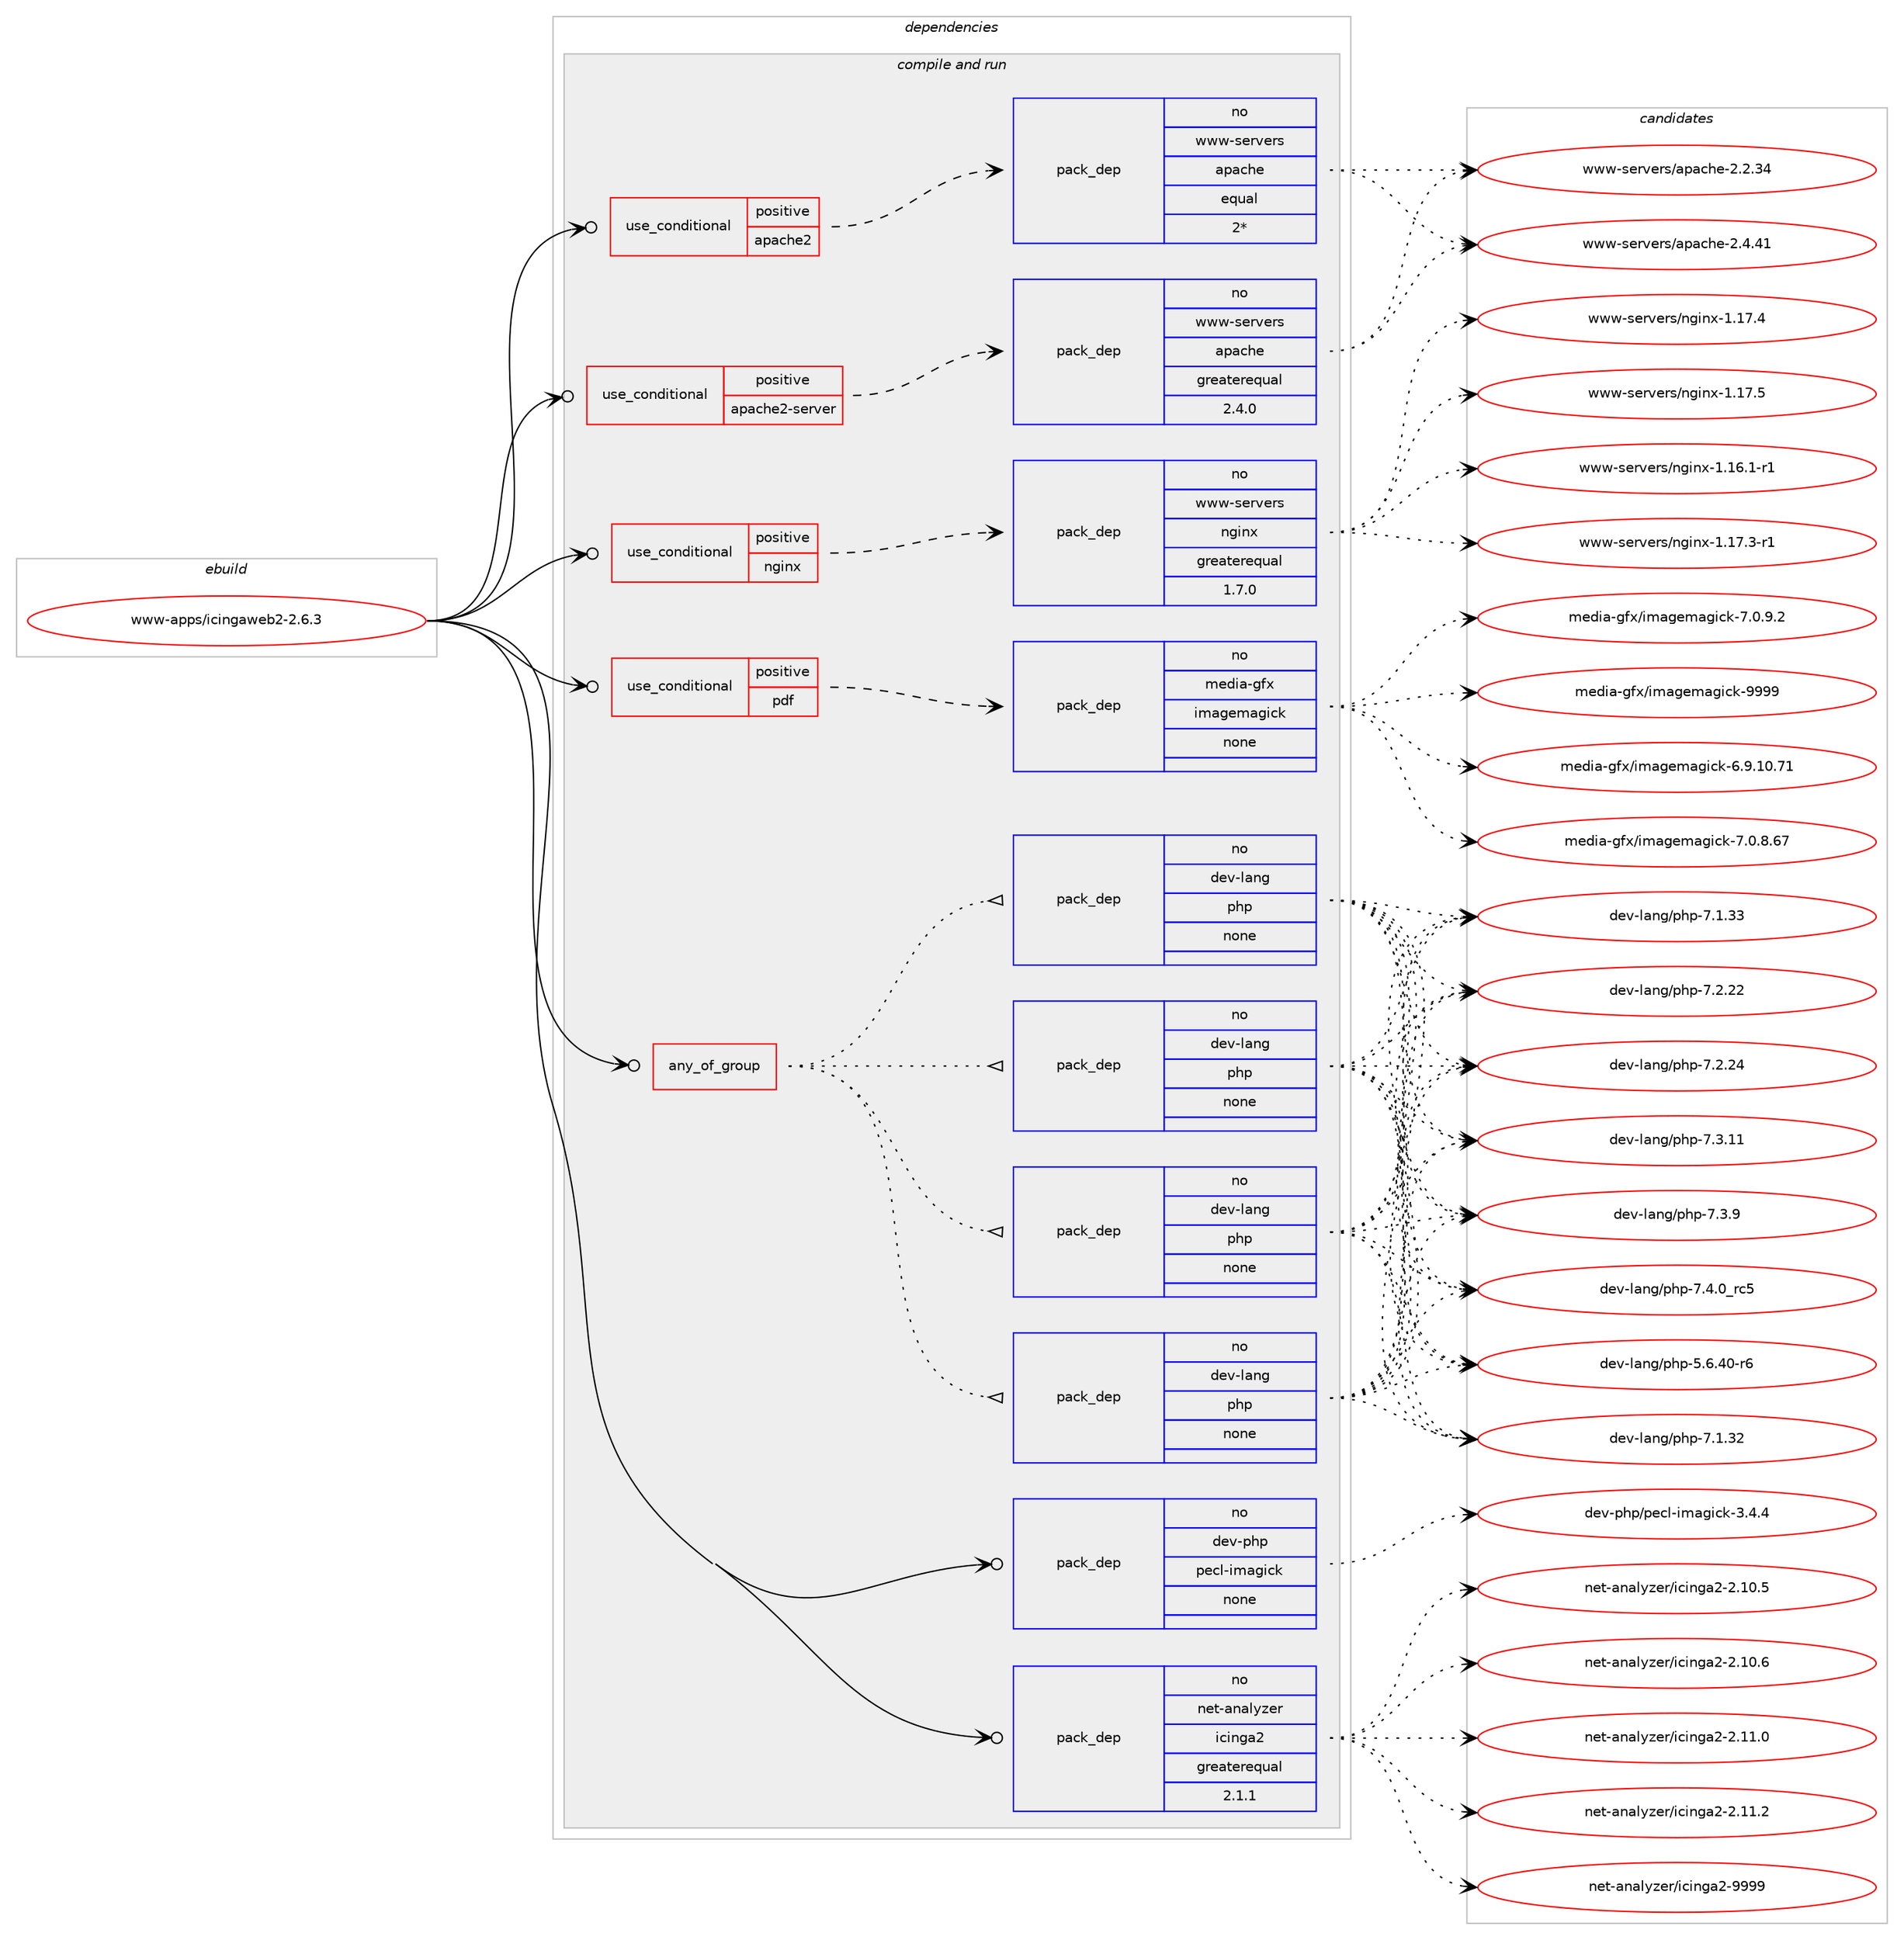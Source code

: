 digraph prolog {

# *************
# Graph options
# *************

newrank=true;
concentrate=true;
compound=true;
graph [rankdir=LR,fontname=Helvetica,fontsize=10,ranksep=1.5];#, ranksep=2.5, nodesep=0.2];
edge  [arrowhead=vee];
node  [fontname=Helvetica,fontsize=10];

# **********
# The ebuild
# **********

subgraph cluster_leftcol {
color=gray;
rank=same;
label=<<i>ebuild</i>>;
id [label="www-apps/icingaweb2-2.6.3", color=red, width=4, href="../www-apps/icingaweb2-2.6.3.svg"];
}

# ****************
# The dependencies
# ****************

subgraph cluster_midcol {
color=gray;
label=<<i>dependencies</i>>;
subgraph cluster_compile {
fillcolor="#eeeeee";
style=filled;
label=<<i>compile</i>>;
}
subgraph cluster_compileandrun {
fillcolor="#eeeeee";
style=filled;
label=<<i>compile and run</i>>;
subgraph any15709 {
dependency904023 [label=<<TABLE BORDER="0" CELLBORDER="1" CELLSPACING="0" CELLPADDING="4"><TR><TD CELLPADDING="10">any_of_group</TD></TR></TABLE>>, shape=none, color=red];subgraph pack671028 {
dependency904024 [label=<<TABLE BORDER="0" CELLBORDER="1" CELLSPACING="0" CELLPADDING="4" WIDTH="220"><TR><TD ROWSPAN="6" CELLPADDING="30">pack_dep</TD></TR><TR><TD WIDTH="110">no</TD></TR><TR><TD>dev-lang</TD></TR><TR><TD>php</TD></TR><TR><TD>none</TD></TR><TR><TD></TD></TR></TABLE>>, shape=none, color=blue];
}
dependency904023:e -> dependency904024:w [weight=20,style="dotted",arrowhead="oinv"];
subgraph pack671029 {
dependency904025 [label=<<TABLE BORDER="0" CELLBORDER="1" CELLSPACING="0" CELLPADDING="4" WIDTH="220"><TR><TD ROWSPAN="6" CELLPADDING="30">pack_dep</TD></TR><TR><TD WIDTH="110">no</TD></TR><TR><TD>dev-lang</TD></TR><TR><TD>php</TD></TR><TR><TD>none</TD></TR><TR><TD></TD></TR></TABLE>>, shape=none, color=blue];
}
dependency904023:e -> dependency904025:w [weight=20,style="dotted",arrowhead="oinv"];
subgraph pack671030 {
dependency904026 [label=<<TABLE BORDER="0" CELLBORDER="1" CELLSPACING="0" CELLPADDING="4" WIDTH="220"><TR><TD ROWSPAN="6" CELLPADDING="30">pack_dep</TD></TR><TR><TD WIDTH="110">no</TD></TR><TR><TD>dev-lang</TD></TR><TR><TD>php</TD></TR><TR><TD>none</TD></TR><TR><TD></TD></TR></TABLE>>, shape=none, color=blue];
}
dependency904023:e -> dependency904026:w [weight=20,style="dotted",arrowhead="oinv"];
subgraph pack671031 {
dependency904027 [label=<<TABLE BORDER="0" CELLBORDER="1" CELLSPACING="0" CELLPADDING="4" WIDTH="220"><TR><TD ROWSPAN="6" CELLPADDING="30">pack_dep</TD></TR><TR><TD WIDTH="110">no</TD></TR><TR><TD>dev-lang</TD></TR><TR><TD>php</TD></TR><TR><TD>none</TD></TR><TR><TD></TD></TR></TABLE>>, shape=none, color=blue];
}
dependency904023:e -> dependency904027:w [weight=20,style="dotted",arrowhead="oinv"];
}
id:e -> dependency904023:w [weight=20,style="solid",arrowhead="odotvee"];
subgraph cond216718 {
dependency904028 [label=<<TABLE BORDER="0" CELLBORDER="1" CELLSPACING="0" CELLPADDING="4"><TR><TD ROWSPAN="3" CELLPADDING="10">use_conditional</TD></TR><TR><TD>positive</TD></TR><TR><TD>apache2</TD></TR></TABLE>>, shape=none, color=red];
subgraph pack671032 {
dependency904029 [label=<<TABLE BORDER="0" CELLBORDER="1" CELLSPACING="0" CELLPADDING="4" WIDTH="220"><TR><TD ROWSPAN="6" CELLPADDING="30">pack_dep</TD></TR><TR><TD WIDTH="110">no</TD></TR><TR><TD>www-servers</TD></TR><TR><TD>apache</TD></TR><TR><TD>equal</TD></TR><TR><TD>2*</TD></TR></TABLE>>, shape=none, color=blue];
}
dependency904028:e -> dependency904029:w [weight=20,style="dashed",arrowhead="vee"];
}
id:e -> dependency904028:w [weight=20,style="solid",arrowhead="odotvee"];
subgraph cond216719 {
dependency904030 [label=<<TABLE BORDER="0" CELLBORDER="1" CELLSPACING="0" CELLPADDING="4"><TR><TD ROWSPAN="3" CELLPADDING="10">use_conditional</TD></TR><TR><TD>positive</TD></TR><TR><TD>apache2-server</TD></TR></TABLE>>, shape=none, color=red];
subgraph pack671033 {
dependency904031 [label=<<TABLE BORDER="0" CELLBORDER="1" CELLSPACING="0" CELLPADDING="4" WIDTH="220"><TR><TD ROWSPAN="6" CELLPADDING="30">pack_dep</TD></TR><TR><TD WIDTH="110">no</TD></TR><TR><TD>www-servers</TD></TR><TR><TD>apache</TD></TR><TR><TD>greaterequal</TD></TR><TR><TD>2.4.0</TD></TR></TABLE>>, shape=none, color=blue];
}
dependency904030:e -> dependency904031:w [weight=20,style="dashed",arrowhead="vee"];
}
id:e -> dependency904030:w [weight=20,style="solid",arrowhead="odotvee"];
subgraph cond216720 {
dependency904032 [label=<<TABLE BORDER="0" CELLBORDER="1" CELLSPACING="0" CELLPADDING="4"><TR><TD ROWSPAN="3" CELLPADDING="10">use_conditional</TD></TR><TR><TD>positive</TD></TR><TR><TD>nginx</TD></TR></TABLE>>, shape=none, color=red];
subgraph pack671034 {
dependency904033 [label=<<TABLE BORDER="0" CELLBORDER="1" CELLSPACING="0" CELLPADDING="4" WIDTH="220"><TR><TD ROWSPAN="6" CELLPADDING="30">pack_dep</TD></TR><TR><TD WIDTH="110">no</TD></TR><TR><TD>www-servers</TD></TR><TR><TD>nginx</TD></TR><TR><TD>greaterequal</TD></TR><TR><TD>1.7.0</TD></TR></TABLE>>, shape=none, color=blue];
}
dependency904032:e -> dependency904033:w [weight=20,style="dashed",arrowhead="vee"];
}
id:e -> dependency904032:w [weight=20,style="solid",arrowhead="odotvee"];
subgraph cond216721 {
dependency904034 [label=<<TABLE BORDER="0" CELLBORDER="1" CELLSPACING="0" CELLPADDING="4"><TR><TD ROWSPAN="3" CELLPADDING="10">use_conditional</TD></TR><TR><TD>positive</TD></TR><TR><TD>pdf</TD></TR></TABLE>>, shape=none, color=red];
subgraph pack671035 {
dependency904035 [label=<<TABLE BORDER="0" CELLBORDER="1" CELLSPACING="0" CELLPADDING="4" WIDTH="220"><TR><TD ROWSPAN="6" CELLPADDING="30">pack_dep</TD></TR><TR><TD WIDTH="110">no</TD></TR><TR><TD>media-gfx</TD></TR><TR><TD>imagemagick</TD></TR><TR><TD>none</TD></TR><TR><TD></TD></TR></TABLE>>, shape=none, color=blue];
}
dependency904034:e -> dependency904035:w [weight=20,style="dashed",arrowhead="vee"];
}
id:e -> dependency904034:w [weight=20,style="solid",arrowhead="odotvee"];
subgraph pack671036 {
dependency904036 [label=<<TABLE BORDER="0" CELLBORDER="1" CELLSPACING="0" CELLPADDING="4" WIDTH="220"><TR><TD ROWSPAN="6" CELLPADDING="30">pack_dep</TD></TR><TR><TD WIDTH="110">no</TD></TR><TR><TD>dev-php</TD></TR><TR><TD>pecl-imagick</TD></TR><TR><TD>none</TD></TR><TR><TD></TD></TR></TABLE>>, shape=none, color=blue];
}
id:e -> dependency904036:w [weight=20,style="solid",arrowhead="odotvee"];
subgraph pack671037 {
dependency904037 [label=<<TABLE BORDER="0" CELLBORDER="1" CELLSPACING="0" CELLPADDING="4" WIDTH="220"><TR><TD ROWSPAN="6" CELLPADDING="30">pack_dep</TD></TR><TR><TD WIDTH="110">no</TD></TR><TR><TD>net-analyzer</TD></TR><TR><TD>icinga2</TD></TR><TR><TD>greaterequal</TD></TR><TR><TD>2.1.1</TD></TR></TABLE>>, shape=none, color=blue];
}
id:e -> dependency904037:w [weight=20,style="solid",arrowhead="odotvee"];
}
subgraph cluster_run {
fillcolor="#eeeeee";
style=filled;
label=<<i>run</i>>;
}
}

# **************
# The candidates
# **************

subgraph cluster_choices {
rank=same;
color=gray;
label=<<i>candidates</i>>;

subgraph choice671028 {
color=black;
nodesep=1;
choice100101118451089711010347112104112455346544652484511454 [label="dev-lang/php-5.6.40-r6", color=red, width=4,href="../dev-lang/php-5.6.40-r6.svg"];
choice10010111845108971101034711210411245554649465150 [label="dev-lang/php-7.1.32", color=red, width=4,href="../dev-lang/php-7.1.32.svg"];
choice10010111845108971101034711210411245554649465151 [label="dev-lang/php-7.1.33", color=red, width=4,href="../dev-lang/php-7.1.33.svg"];
choice10010111845108971101034711210411245554650465050 [label="dev-lang/php-7.2.22", color=red, width=4,href="../dev-lang/php-7.2.22.svg"];
choice10010111845108971101034711210411245554650465052 [label="dev-lang/php-7.2.24", color=red, width=4,href="../dev-lang/php-7.2.24.svg"];
choice10010111845108971101034711210411245554651464949 [label="dev-lang/php-7.3.11", color=red, width=4,href="../dev-lang/php-7.3.11.svg"];
choice100101118451089711010347112104112455546514657 [label="dev-lang/php-7.3.9", color=red, width=4,href="../dev-lang/php-7.3.9.svg"];
choice100101118451089711010347112104112455546524648951149953 [label="dev-lang/php-7.4.0_rc5", color=red, width=4,href="../dev-lang/php-7.4.0_rc5.svg"];
dependency904024:e -> choice100101118451089711010347112104112455346544652484511454:w [style=dotted,weight="100"];
dependency904024:e -> choice10010111845108971101034711210411245554649465150:w [style=dotted,weight="100"];
dependency904024:e -> choice10010111845108971101034711210411245554649465151:w [style=dotted,weight="100"];
dependency904024:e -> choice10010111845108971101034711210411245554650465050:w [style=dotted,weight="100"];
dependency904024:e -> choice10010111845108971101034711210411245554650465052:w [style=dotted,weight="100"];
dependency904024:e -> choice10010111845108971101034711210411245554651464949:w [style=dotted,weight="100"];
dependency904024:e -> choice100101118451089711010347112104112455546514657:w [style=dotted,weight="100"];
dependency904024:e -> choice100101118451089711010347112104112455546524648951149953:w [style=dotted,weight="100"];
}
subgraph choice671029 {
color=black;
nodesep=1;
choice100101118451089711010347112104112455346544652484511454 [label="dev-lang/php-5.6.40-r6", color=red, width=4,href="../dev-lang/php-5.6.40-r6.svg"];
choice10010111845108971101034711210411245554649465150 [label="dev-lang/php-7.1.32", color=red, width=4,href="../dev-lang/php-7.1.32.svg"];
choice10010111845108971101034711210411245554649465151 [label="dev-lang/php-7.1.33", color=red, width=4,href="../dev-lang/php-7.1.33.svg"];
choice10010111845108971101034711210411245554650465050 [label="dev-lang/php-7.2.22", color=red, width=4,href="../dev-lang/php-7.2.22.svg"];
choice10010111845108971101034711210411245554650465052 [label="dev-lang/php-7.2.24", color=red, width=4,href="../dev-lang/php-7.2.24.svg"];
choice10010111845108971101034711210411245554651464949 [label="dev-lang/php-7.3.11", color=red, width=4,href="../dev-lang/php-7.3.11.svg"];
choice100101118451089711010347112104112455546514657 [label="dev-lang/php-7.3.9", color=red, width=4,href="../dev-lang/php-7.3.9.svg"];
choice100101118451089711010347112104112455546524648951149953 [label="dev-lang/php-7.4.0_rc5", color=red, width=4,href="../dev-lang/php-7.4.0_rc5.svg"];
dependency904025:e -> choice100101118451089711010347112104112455346544652484511454:w [style=dotted,weight="100"];
dependency904025:e -> choice10010111845108971101034711210411245554649465150:w [style=dotted,weight="100"];
dependency904025:e -> choice10010111845108971101034711210411245554649465151:w [style=dotted,weight="100"];
dependency904025:e -> choice10010111845108971101034711210411245554650465050:w [style=dotted,weight="100"];
dependency904025:e -> choice10010111845108971101034711210411245554650465052:w [style=dotted,weight="100"];
dependency904025:e -> choice10010111845108971101034711210411245554651464949:w [style=dotted,weight="100"];
dependency904025:e -> choice100101118451089711010347112104112455546514657:w [style=dotted,weight="100"];
dependency904025:e -> choice100101118451089711010347112104112455546524648951149953:w [style=dotted,weight="100"];
}
subgraph choice671030 {
color=black;
nodesep=1;
choice100101118451089711010347112104112455346544652484511454 [label="dev-lang/php-5.6.40-r6", color=red, width=4,href="../dev-lang/php-5.6.40-r6.svg"];
choice10010111845108971101034711210411245554649465150 [label="dev-lang/php-7.1.32", color=red, width=4,href="../dev-lang/php-7.1.32.svg"];
choice10010111845108971101034711210411245554649465151 [label="dev-lang/php-7.1.33", color=red, width=4,href="../dev-lang/php-7.1.33.svg"];
choice10010111845108971101034711210411245554650465050 [label="dev-lang/php-7.2.22", color=red, width=4,href="../dev-lang/php-7.2.22.svg"];
choice10010111845108971101034711210411245554650465052 [label="dev-lang/php-7.2.24", color=red, width=4,href="../dev-lang/php-7.2.24.svg"];
choice10010111845108971101034711210411245554651464949 [label="dev-lang/php-7.3.11", color=red, width=4,href="../dev-lang/php-7.3.11.svg"];
choice100101118451089711010347112104112455546514657 [label="dev-lang/php-7.3.9", color=red, width=4,href="../dev-lang/php-7.3.9.svg"];
choice100101118451089711010347112104112455546524648951149953 [label="dev-lang/php-7.4.0_rc5", color=red, width=4,href="../dev-lang/php-7.4.0_rc5.svg"];
dependency904026:e -> choice100101118451089711010347112104112455346544652484511454:w [style=dotted,weight="100"];
dependency904026:e -> choice10010111845108971101034711210411245554649465150:w [style=dotted,weight="100"];
dependency904026:e -> choice10010111845108971101034711210411245554649465151:w [style=dotted,weight="100"];
dependency904026:e -> choice10010111845108971101034711210411245554650465050:w [style=dotted,weight="100"];
dependency904026:e -> choice10010111845108971101034711210411245554650465052:w [style=dotted,weight="100"];
dependency904026:e -> choice10010111845108971101034711210411245554651464949:w [style=dotted,weight="100"];
dependency904026:e -> choice100101118451089711010347112104112455546514657:w [style=dotted,weight="100"];
dependency904026:e -> choice100101118451089711010347112104112455546524648951149953:w [style=dotted,weight="100"];
}
subgraph choice671031 {
color=black;
nodesep=1;
choice100101118451089711010347112104112455346544652484511454 [label="dev-lang/php-5.6.40-r6", color=red, width=4,href="../dev-lang/php-5.6.40-r6.svg"];
choice10010111845108971101034711210411245554649465150 [label="dev-lang/php-7.1.32", color=red, width=4,href="../dev-lang/php-7.1.32.svg"];
choice10010111845108971101034711210411245554649465151 [label="dev-lang/php-7.1.33", color=red, width=4,href="../dev-lang/php-7.1.33.svg"];
choice10010111845108971101034711210411245554650465050 [label="dev-lang/php-7.2.22", color=red, width=4,href="../dev-lang/php-7.2.22.svg"];
choice10010111845108971101034711210411245554650465052 [label="dev-lang/php-7.2.24", color=red, width=4,href="../dev-lang/php-7.2.24.svg"];
choice10010111845108971101034711210411245554651464949 [label="dev-lang/php-7.3.11", color=red, width=4,href="../dev-lang/php-7.3.11.svg"];
choice100101118451089711010347112104112455546514657 [label="dev-lang/php-7.3.9", color=red, width=4,href="../dev-lang/php-7.3.9.svg"];
choice100101118451089711010347112104112455546524648951149953 [label="dev-lang/php-7.4.0_rc5", color=red, width=4,href="../dev-lang/php-7.4.0_rc5.svg"];
dependency904027:e -> choice100101118451089711010347112104112455346544652484511454:w [style=dotted,weight="100"];
dependency904027:e -> choice10010111845108971101034711210411245554649465150:w [style=dotted,weight="100"];
dependency904027:e -> choice10010111845108971101034711210411245554649465151:w [style=dotted,weight="100"];
dependency904027:e -> choice10010111845108971101034711210411245554650465050:w [style=dotted,weight="100"];
dependency904027:e -> choice10010111845108971101034711210411245554650465052:w [style=dotted,weight="100"];
dependency904027:e -> choice10010111845108971101034711210411245554651464949:w [style=dotted,weight="100"];
dependency904027:e -> choice100101118451089711010347112104112455546514657:w [style=dotted,weight="100"];
dependency904027:e -> choice100101118451089711010347112104112455546524648951149953:w [style=dotted,weight="100"];
}
subgraph choice671032 {
color=black;
nodesep=1;
choice119119119451151011141181011141154797112979910410145504650465152 [label="www-servers/apache-2.2.34", color=red, width=4,href="../www-servers/apache-2.2.34.svg"];
choice119119119451151011141181011141154797112979910410145504652465249 [label="www-servers/apache-2.4.41", color=red, width=4,href="../www-servers/apache-2.4.41.svg"];
dependency904029:e -> choice119119119451151011141181011141154797112979910410145504650465152:w [style=dotted,weight="100"];
dependency904029:e -> choice119119119451151011141181011141154797112979910410145504652465249:w [style=dotted,weight="100"];
}
subgraph choice671033 {
color=black;
nodesep=1;
choice119119119451151011141181011141154797112979910410145504650465152 [label="www-servers/apache-2.2.34", color=red, width=4,href="../www-servers/apache-2.2.34.svg"];
choice119119119451151011141181011141154797112979910410145504652465249 [label="www-servers/apache-2.4.41", color=red, width=4,href="../www-servers/apache-2.4.41.svg"];
dependency904031:e -> choice119119119451151011141181011141154797112979910410145504650465152:w [style=dotted,weight="100"];
dependency904031:e -> choice119119119451151011141181011141154797112979910410145504652465249:w [style=dotted,weight="100"];
}
subgraph choice671034 {
color=black;
nodesep=1;
choice1191191194511510111411810111411547110103105110120454946495446494511449 [label="www-servers/nginx-1.16.1-r1", color=red, width=4,href="../www-servers/nginx-1.16.1-r1.svg"];
choice1191191194511510111411810111411547110103105110120454946495546514511449 [label="www-servers/nginx-1.17.3-r1", color=red, width=4,href="../www-servers/nginx-1.17.3-r1.svg"];
choice119119119451151011141181011141154711010310511012045494649554652 [label="www-servers/nginx-1.17.4", color=red, width=4,href="../www-servers/nginx-1.17.4.svg"];
choice119119119451151011141181011141154711010310511012045494649554653 [label="www-servers/nginx-1.17.5", color=red, width=4,href="../www-servers/nginx-1.17.5.svg"];
dependency904033:e -> choice1191191194511510111411810111411547110103105110120454946495446494511449:w [style=dotted,weight="100"];
dependency904033:e -> choice1191191194511510111411810111411547110103105110120454946495546514511449:w [style=dotted,weight="100"];
dependency904033:e -> choice119119119451151011141181011141154711010310511012045494649554652:w [style=dotted,weight="100"];
dependency904033:e -> choice119119119451151011141181011141154711010310511012045494649554653:w [style=dotted,weight="100"];
}
subgraph choice671035 {
color=black;
nodesep=1;
choice10910110010597451031021204710510997103101109971031059910745544657464948465549 [label="media-gfx/imagemagick-6.9.10.71", color=red, width=4,href="../media-gfx/imagemagick-6.9.10.71.svg"];
choice109101100105974510310212047105109971031011099710310599107455546484656465455 [label="media-gfx/imagemagick-7.0.8.67", color=red, width=4,href="../media-gfx/imagemagick-7.0.8.67.svg"];
choice1091011001059745103102120471051099710310110997103105991074555464846574650 [label="media-gfx/imagemagick-7.0.9.2", color=red, width=4,href="../media-gfx/imagemagick-7.0.9.2.svg"];
choice1091011001059745103102120471051099710310110997103105991074557575757 [label="media-gfx/imagemagick-9999", color=red, width=4,href="../media-gfx/imagemagick-9999.svg"];
dependency904035:e -> choice10910110010597451031021204710510997103101109971031059910745544657464948465549:w [style=dotted,weight="100"];
dependency904035:e -> choice109101100105974510310212047105109971031011099710310599107455546484656465455:w [style=dotted,weight="100"];
dependency904035:e -> choice1091011001059745103102120471051099710310110997103105991074555464846574650:w [style=dotted,weight="100"];
dependency904035:e -> choice1091011001059745103102120471051099710310110997103105991074557575757:w [style=dotted,weight="100"];
}
subgraph choice671036 {
color=black;
nodesep=1;
choice100101118451121041124711210199108451051099710310599107455146524652 [label="dev-php/pecl-imagick-3.4.4", color=red, width=4,href="../dev-php/pecl-imagick-3.4.4.svg"];
dependency904036:e -> choice100101118451121041124711210199108451051099710310599107455146524652:w [style=dotted,weight="100"];
}
subgraph choice671037 {
color=black;
nodesep=1;
choice1101011164597110971081211221011144710599105110103975045504649484653 [label="net-analyzer/icinga2-2.10.5", color=red, width=4,href="../net-analyzer/icinga2-2.10.5.svg"];
choice1101011164597110971081211221011144710599105110103975045504649484654 [label="net-analyzer/icinga2-2.10.6", color=red, width=4,href="../net-analyzer/icinga2-2.10.6.svg"];
choice1101011164597110971081211221011144710599105110103975045504649494648 [label="net-analyzer/icinga2-2.11.0", color=red, width=4,href="../net-analyzer/icinga2-2.11.0.svg"];
choice1101011164597110971081211221011144710599105110103975045504649494650 [label="net-analyzer/icinga2-2.11.2", color=red, width=4,href="../net-analyzer/icinga2-2.11.2.svg"];
choice110101116459711097108121122101114471059910511010397504557575757 [label="net-analyzer/icinga2-9999", color=red, width=4,href="../net-analyzer/icinga2-9999.svg"];
dependency904037:e -> choice1101011164597110971081211221011144710599105110103975045504649484653:w [style=dotted,weight="100"];
dependency904037:e -> choice1101011164597110971081211221011144710599105110103975045504649484654:w [style=dotted,weight="100"];
dependency904037:e -> choice1101011164597110971081211221011144710599105110103975045504649494648:w [style=dotted,weight="100"];
dependency904037:e -> choice1101011164597110971081211221011144710599105110103975045504649494650:w [style=dotted,weight="100"];
dependency904037:e -> choice110101116459711097108121122101114471059910511010397504557575757:w [style=dotted,weight="100"];
}
}

}
